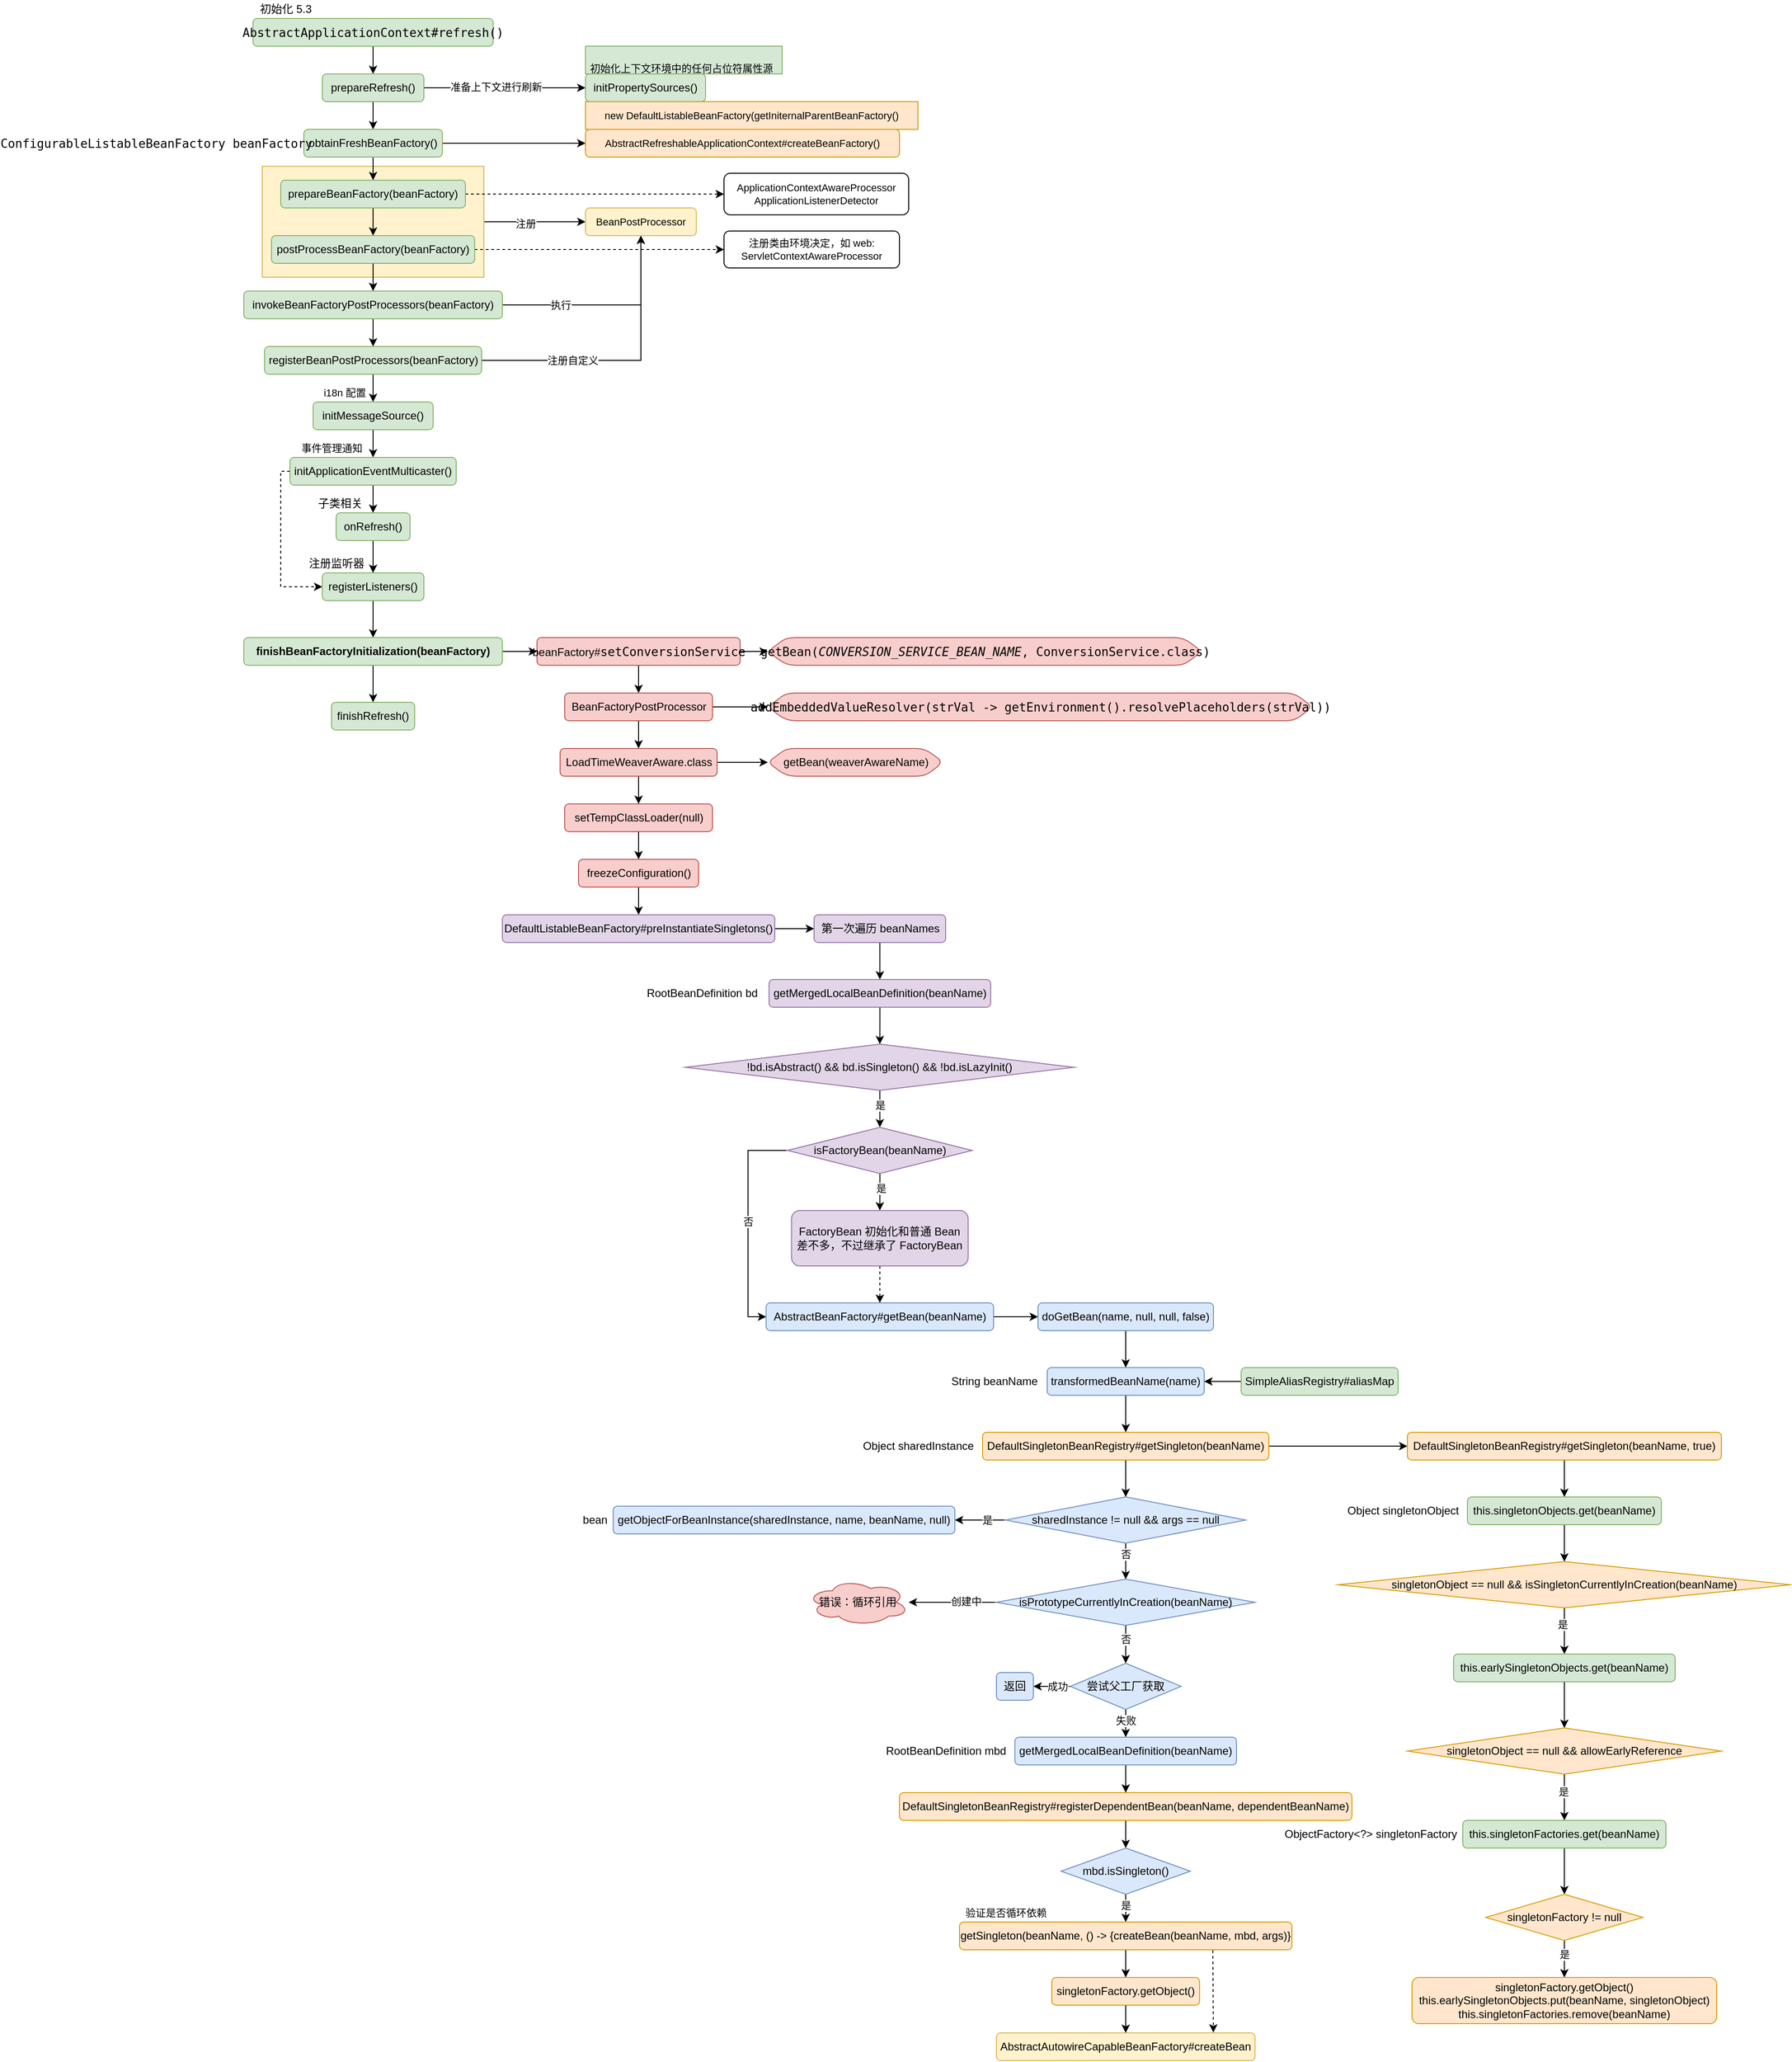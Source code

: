 <mxfile version="17.4.1" type="github">
  <diagram id="vSx3L5zdfjL59-FBcKhP" name="Page-1">
    <mxGraphModel dx="797" dy="266" grid="1" gridSize="10" guides="1" tooltips="1" connect="1" arrows="1" fold="1" page="1" pageScale="1" pageWidth="827" pageHeight="1169" math="0" shadow="0">
      <root>
        <mxCell id="0" />
        <mxCell id="1" parent="0" />
        <mxCell id="OaU3E_5B3a-MR5S_oSVd-42" value="" style="edgeStyle=orthogonalEdgeStyle;rounded=0;orthogonalLoop=1;jettySize=auto;html=1;fontSize=11;fontColor=#000000;" parent="1" source="OaU3E_5B3a-MR5S_oSVd-40" target="OaU3E_5B3a-MR5S_oSVd-41" edge="1">
          <mxGeometry relative="1" as="geometry" />
        </mxCell>
        <mxCell id="OaU3E_5B3a-MR5S_oSVd-43" value="注册" style="edgeLabel;html=1;align=center;verticalAlign=middle;resizable=0;points=[];fontSize=11;fontColor=#000000;" parent="OaU3E_5B3a-MR5S_oSVd-42" vertex="1" connectable="0">
          <mxGeometry x="-0.187" y="-2" relative="1" as="geometry">
            <mxPoint as="offset" />
          </mxGeometry>
        </mxCell>
        <mxCell id="OaU3E_5B3a-MR5S_oSVd-40" value="" style="rounded=0;whiteSpace=wrap;html=1;labelBackgroundColor=none;fontSize=11;fillColor=#fff2cc;strokeColor=#d6b656;" parent="1" vertex="1">
          <mxGeometry x="290" y="200" width="240" height="120" as="geometry" />
        </mxCell>
        <mxCell id="2" value="初始化 5.3" style="text;html=1;align=center;verticalAlign=middle;resizable=0;points=[];autosize=1;strokeColor=none;fillColor=none;" parent="1" vertex="1">
          <mxGeometry x="280" y="20" width="70" height="20" as="geometry" />
        </mxCell>
        <mxCell id="OaU3E_5B3a-MR5S_oSVd-4" value="" style="edgeStyle=orthogonalEdgeStyle;rounded=0;orthogonalLoop=1;jettySize=auto;html=1;fontColor=#000000;" parent="1" source="3" target="OaU3E_5B3a-MR5S_oSVd-3" edge="1">
          <mxGeometry relative="1" as="geometry" />
        </mxCell>
        <mxCell id="3" value="&lt;pre style=&quot;font-family: &amp;#34;jetbrains mono&amp;#34; , monospace ; font-size: 9.8pt&quot;&gt;&lt;font color=&quot;#000000&quot;&gt;AbstractApplicationContext#refresh()&lt;/font&gt;&lt;/pre&gt;" style="rounded=1;whiteSpace=wrap;html=1;fillColor=#d5e8d4;strokeColor=#82b366;" parent="1" vertex="1">
          <mxGeometry x="280" y="40" width="260" height="30" as="geometry" />
        </mxCell>
        <mxCell id="OaU3E_5B3a-MR5S_oSVd-6" value="" style="edgeStyle=orthogonalEdgeStyle;rounded=0;orthogonalLoop=1;jettySize=auto;html=1;fontColor=#000000;" parent="1" source="OaU3E_5B3a-MR5S_oSVd-3" target="OaU3E_5B3a-MR5S_oSVd-5" edge="1">
          <mxGeometry relative="1" as="geometry" />
        </mxCell>
        <mxCell id="OaU3E_5B3a-MR5S_oSVd-33" style="edgeStyle=orthogonalEdgeStyle;rounded=0;orthogonalLoop=1;jettySize=auto;html=1;entryX=0;entryY=0.5;entryDx=0;entryDy=0;fontColor=#000000;" parent="1" source="OaU3E_5B3a-MR5S_oSVd-3" target="OaU3E_5B3a-MR5S_oSVd-32" edge="1">
          <mxGeometry relative="1" as="geometry" />
        </mxCell>
        <mxCell id="OaU3E_5B3a-MR5S_oSVd-35" value="准备上下文进行刷新" style="edgeLabel;html=1;align=center;verticalAlign=middle;resizable=0;points=[];fontColor=#000000;" parent="OaU3E_5B3a-MR5S_oSVd-33" vertex="1" connectable="0">
          <mxGeometry x="-0.113" y="1" relative="1" as="geometry">
            <mxPoint as="offset" />
          </mxGeometry>
        </mxCell>
        <mxCell id="OaU3E_5B3a-MR5S_oSVd-3" value="prepareRefresh()" style="rounded=1;whiteSpace=wrap;html=1;labelBackgroundColor=none;fillColor=#d5e8d4;strokeColor=#82b366;" parent="1" vertex="1">
          <mxGeometry x="355" y="100" width="110" height="30" as="geometry" />
        </mxCell>
        <mxCell id="OaU3E_5B3a-MR5S_oSVd-11" value="" style="edgeStyle=orthogonalEdgeStyle;rounded=0;orthogonalLoop=1;jettySize=auto;html=1;fontColor=#000000;" parent="1" source="OaU3E_5B3a-MR5S_oSVd-5" target="OaU3E_5B3a-MR5S_oSVd-9" edge="1">
          <mxGeometry relative="1" as="geometry" />
        </mxCell>
        <mxCell id="OaU3E_5B3a-MR5S_oSVd-38" style="edgeStyle=orthogonalEdgeStyle;rounded=0;orthogonalLoop=1;jettySize=auto;html=1;entryX=0;entryY=0.5;entryDx=0;entryDy=0;fontSize=11;fontColor=#000000;" parent="1" source="OaU3E_5B3a-MR5S_oSVd-5" target="OaU3E_5B3a-MR5S_oSVd-37" edge="1">
          <mxGeometry relative="1" as="geometry" />
        </mxCell>
        <mxCell id="OaU3E_5B3a-MR5S_oSVd-5" value="obtainFreshBeanFactory()" style="rounded=1;whiteSpace=wrap;html=1;labelBackgroundColor=none;fillColor=#d5e8d4;strokeColor=#82b366;" parent="1" vertex="1">
          <mxGeometry x="335" y="160" width="150" height="30" as="geometry" />
        </mxCell>
        <mxCell id="OaU3E_5B3a-MR5S_oSVd-8" value="&lt;pre style=&quot;font-family: &amp;#34;jetbrains mono&amp;#34; , monospace ; font-size: 9.8pt&quot;&gt;ConfigurableListableBeanFactory beanFactory&lt;/pre&gt;" style="text;html=1;align=center;verticalAlign=middle;resizable=0;points=[];autosize=1;strokeColor=none;fillColor=none;fontColor=#000000;" parent="1" vertex="1">
          <mxGeometry x="15" y="150" width="320" height="50" as="geometry" />
        </mxCell>
        <mxCell id="OaU3E_5B3a-MR5S_oSVd-13" value="" style="edgeStyle=orthogonalEdgeStyle;rounded=0;orthogonalLoop=1;jettySize=auto;html=1;fontColor=#000000;" parent="1" source="OaU3E_5B3a-MR5S_oSVd-9" target="OaU3E_5B3a-MR5S_oSVd-12" edge="1">
          <mxGeometry relative="1" as="geometry" />
        </mxCell>
        <mxCell id="OaU3E_5B3a-MR5S_oSVd-51" style="edgeStyle=orthogonalEdgeStyle;orthogonalLoop=1;jettySize=auto;html=1;entryX=0;entryY=0.5;entryDx=0;entryDy=0;fontSize=11;fontColor=#000000;rounded=0;dashed=1;" parent="1" source="OaU3E_5B3a-MR5S_oSVd-9" target="OaU3E_5B3a-MR5S_oSVd-50" edge="1">
          <mxGeometry relative="1" as="geometry" />
        </mxCell>
        <mxCell id="OaU3E_5B3a-MR5S_oSVd-9" value="prepareBeanFactory(beanFactory)" style="rounded=1;whiteSpace=wrap;html=1;labelBackgroundColor=none;fillColor=#d5e8d4;strokeColor=#82b366;" parent="1" vertex="1">
          <mxGeometry x="310" y="215" width="200" height="30" as="geometry" />
        </mxCell>
        <mxCell id="OaU3E_5B3a-MR5S_oSVd-15" value="" style="edgeStyle=orthogonalEdgeStyle;rounded=0;orthogonalLoop=1;jettySize=auto;html=1;fontColor=#000000;" parent="1" source="OaU3E_5B3a-MR5S_oSVd-12" target="OaU3E_5B3a-MR5S_oSVd-14" edge="1">
          <mxGeometry relative="1" as="geometry" />
        </mxCell>
        <mxCell id="OaU3E_5B3a-MR5S_oSVd-53" style="edgeStyle=orthogonalEdgeStyle;rounded=0;orthogonalLoop=1;jettySize=auto;html=1;entryX=0;entryY=0.5;entryDx=0;entryDy=0;fontSize=11;fontColor=#000000;dashed=1;" parent="1" source="OaU3E_5B3a-MR5S_oSVd-12" target="OaU3E_5B3a-MR5S_oSVd-52" edge="1">
          <mxGeometry relative="1" as="geometry" />
        </mxCell>
        <mxCell id="OaU3E_5B3a-MR5S_oSVd-12" value="postProcessBeanFactory(beanFactory)" style="rounded=1;whiteSpace=wrap;html=1;labelBackgroundColor=none;fillColor=#d5e8d4;strokeColor=#82b366;" parent="1" vertex="1">
          <mxGeometry x="300" y="275" width="220" height="30" as="geometry" />
        </mxCell>
        <mxCell id="OaU3E_5B3a-MR5S_oSVd-17" value="" style="edgeStyle=orthogonalEdgeStyle;rounded=0;orthogonalLoop=1;jettySize=auto;html=1;fontColor=#000000;" parent="1" source="OaU3E_5B3a-MR5S_oSVd-14" target="OaU3E_5B3a-MR5S_oSVd-16" edge="1">
          <mxGeometry relative="1" as="geometry" />
        </mxCell>
        <mxCell id="OaU3E_5B3a-MR5S_oSVd-44" style="edgeStyle=orthogonalEdgeStyle;rounded=0;orthogonalLoop=1;jettySize=auto;html=1;entryX=0.5;entryY=1;entryDx=0;entryDy=0;fontSize=11;fontColor=#000000;" parent="1" source="OaU3E_5B3a-MR5S_oSVd-14" target="OaU3E_5B3a-MR5S_oSVd-41" edge="1">
          <mxGeometry relative="1" as="geometry" />
        </mxCell>
        <mxCell id="OaU3E_5B3a-MR5S_oSVd-45" value="执行" style="edgeLabel;html=1;align=center;verticalAlign=middle;resizable=0;points=[];fontSize=11;fontColor=#000000;" parent="OaU3E_5B3a-MR5S_oSVd-44" vertex="1" connectable="0">
          <mxGeometry x="-0.442" relative="1" as="geometry">
            <mxPoint as="offset" />
          </mxGeometry>
        </mxCell>
        <mxCell id="OaU3E_5B3a-MR5S_oSVd-14" value="invokeBeanFactoryPostProcessors(beanFactory)" style="rounded=1;whiteSpace=wrap;html=1;labelBackgroundColor=none;fillColor=#d5e8d4;strokeColor=#82b366;" parent="1" vertex="1">
          <mxGeometry x="270" y="335" width="280" height="30" as="geometry" />
        </mxCell>
        <mxCell id="OaU3E_5B3a-MR5S_oSVd-19" value="" style="edgeStyle=orthogonalEdgeStyle;rounded=0;orthogonalLoop=1;jettySize=auto;html=1;fontColor=#000000;" parent="1" source="OaU3E_5B3a-MR5S_oSVd-16" target="OaU3E_5B3a-MR5S_oSVd-18" edge="1">
          <mxGeometry relative="1" as="geometry" />
        </mxCell>
        <mxCell id="OaU3E_5B3a-MR5S_oSVd-46" style="edgeStyle=orthogonalEdgeStyle;rounded=0;orthogonalLoop=1;jettySize=auto;html=1;fontSize=11;fontColor=#000000;entryX=0.5;entryY=1;entryDx=0;entryDy=0;" parent="1" source="OaU3E_5B3a-MR5S_oSVd-16" target="OaU3E_5B3a-MR5S_oSVd-41" edge="1">
          <mxGeometry relative="1" as="geometry">
            <mxPoint x="700" y="280" as="targetPoint" />
          </mxGeometry>
        </mxCell>
        <mxCell id="OaU3E_5B3a-MR5S_oSVd-47" value="注册自定义" style="edgeLabel;html=1;align=center;verticalAlign=middle;resizable=0;points=[];fontSize=11;fontColor=#000000;" parent="OaU3E_5B3a-MR5S_oSVd-46" vertex="1" connectable="0">
          <mxGeometry x="-0.364" relative="1" as="geometry">
            <mxPoint as="offset" />
          </mxGeometry>
        </mxCell>
        <mxCell id="OaU3E_5B3a-MR5S_oSVd-16" value="registerBeanPostProcessors(beanFactory)" style="rounded=1;whiteSpace=wrap;html=1;labelBackgroundColor=none;fillColor=#d5e8d4;strokeColor=#82b366;" parent="1" vertex="1">
          <mxGeometry x="292.5" y="395" width="235" height="30" as="geometry" />
        </mxCell>
        <mxCell id="OaU3E_5B3a-MR5S_oSVd-21" value="" style="edgeStyle=orthogonalEdgeStyle;rounded=0;orthogonalLoop=1;jettySize=auto;html=1;fontColor=#000000;" parent="1" source="OaU3E_5B3a-MR5S_oSVd-18" target="OaU3E_5B3a-MR5S_oSVd-20" edge="1">
          <mxGeometry relative="1" as="geometry" />
        </mxCell>
        <mxCell id="OaU3E_5B3a-MR5S_oSVd-18" value="initMessageSource()" style="rounded=1;whiteSpace=wrap;html=1;labelBackgroundColor=none;fillColor=#d5e8d4;strokeColor=#82b366;" parent="1" vertex="1">
          <mxGeometry x="345" y="455" width="130" height="30" as="geometry" />
        </mxCell>
        <mxCell id="OaU3E_5B3a-MR5S_oSVd-23" value="" style="edgeStyle=orthogonalEdgeStyle;rounded=0;orthogonalLoop=1;jettySize=auto;html=1;fontColor=#000000;" parent="1" source="OaU3E_5B3a-MR5S_oSVd-20" target="OaU3E_5B3a-MR5S_oSVd-22" edge="1">
          <mxGeometry relative="1" as="geometry" />
        </mxCell>
        <mxCell id="rQ0gXMIwE21XZqCVfRlG-6" style="edgeStyle=orthogonalEdgeStyle;rounded=0;orthogonalLoop=1;jettySize=auto;html=1;entryX=0;entryY=0.5;entryDx=0;entryDy=0;dashed=1;" parent="1" source="OaU3E_5B3a-MR5S_oSVd-20" target="OaU3E_5B3a-MR5S_oSVd-24" edge="1">
          <mxGeometry relative="1" as="geometry">
            <Array as="points">
              <mxPoint x="310" y="530" />
              <mxPoint x="310" y="655" />
            </Array>
          </mxGeometry>
        </mxCell>
        <mxCell id="OaU3E_5B3a-MR5S_oSVd-20" value="initApplicationEventMulticaster()" style="rounded=1;whiteSpace=wrap;html=1;labelBackgroundColor=none;fillColor=#d5e8d4;strokeColor=#82b366;" parent="1" vertex="1">
          <mxGeometry x="320" y="515" width="180" height="30" as="geometry" />
        </mxCell>
        <mxCell id="OaU3E_5B3a-MR5S_oSVd-25" value="" style="edgeStyle=orthogonalEdgeStyle;rounded=0;orthogonalLoop=1;jettySize=auto;html=1;fontColor=#000000;" parent="1" source="OaU3E_5B3a-MR5S_oSVd-22" target="OaU3E_5B3a-MR5S_oSVd-24" edge="1">
          <mxGeometry relative="1" as="geometry" />
        </mxCell>
        <mxCell id="OaU3E_5B3a-MR5S_oSVd-22" value="onRefresh()" style="rounded=1;whiteSpace=wrap;html=1;labelBackgroundColor=none;fillColor=#d5e8d4;strokeColor=#82b366;" parent="1" vertex="1">
          <mxGeometry x="370" y="575" width="80" height="30" as="geometry" />
        </mxCell>
        <mxCell id="OaU3E_5B3a-MR5S_oSVd-27" value="" style="edgeStyle=orthogonalEdgeStyle;rounded=0;orthogonalLoop=1;jettySize=auto;html=1;fontColor=#000000;" parent="1" source="OaU3E_5B3a-MR5S_oSVd-24" target="OaU3E_5B3a-MR5S_oSVd-26" edge="1">
          <mxGeometry relative="1" as="geometry" />
        </mxCell>
        <mxCell id="OaU3E_5B3a-MR5S_oSVd-24" value="registerListeners()" style="rounded=1;whiteSpace=wrap;html=1;labelBackgroundColor=none;fillColor=#d5e8d4;strokeColor=#82b366;" parent="1" vertex="1">
          <mxGeometry x="355" y="640" width="110" height="30" as="geometry" />
        </mxCell>
        <mxCell id="OaU3E_5B3a-MR5S_oSVd-29" value="" style="edgeStyle=orthogonalEdgeStyle;rounded=0;orthogonalLoop=1;jettySize=auto;html=1;fontColor=#000000;" parent="1" source="OaU3E_5B3a-MR5S_oSVd-26" target="OaU3E_5B3a-MR5S_oSVd-28" edge="1">
          <mxGeometry relative="1" as="geometry" />
        </mxCell>
        <mxCell id="rQ0gXMIwE21XZqCVfRlG-8" value="" style="edgeStyle=orthogonalEdgeStyle;rounded=0;orthogonalLoop=1;jettySize=auto;html=1;" parent="1" source="OaU3E_5B3a-MR5S_oSVd-26" target="rQ0gXMIwE21XZqCVfRlG-7" edge="1">
          <mxGeometry relative="1" as="geometry" />
        </mxCell>
        <mxCell id="OaU3E_5B3a-MR5S_oSVd-26" value="&lt;b&gt;finishBeanFactoryInitialization(beanFactory)&lt;/b&gt;" style="rounded=1;whiteSpace=wrap;html=1;labelBackgroundColor=none;fillColor=#d5e8d4;strokeColor=#82b366;" parent="1" vertex="1">
          <mxGeometry x="270" y="710" width="280" height="30" as="geometry" />
        </mxCell>
        <mxCell id="OaU3E_5B3a-MR5S_oSVd-28" value="finishRefresh()" style="rounded=1;whiteSpace=wrap;html=1;labelBackgroundColor=none;fillColor=#d5e8d4;strokeColor=#82b366;" parent="1" vertex="1">
          <mxGeometry x="365" y="780" width="90" height="30" as="geometry" />
        </mxCell>
        <mxCell id="OaU3E_5B3a-MR5S_oSVd-32" value="&lt;span&gt;initPropertySources()&lt;/span&gt;" style="rounded=1;whiteSpace=wrap;html=1;labelBackgroundColor=none;fillColor=#d5e8d4;strokeColor=#82b366;" parent="1" vertex="1">
          <mxGeometry x="640" y="100" width="130" height="30" as="geometry" />
        </mxCell>
        <mxCell id="OaU3E_5B3a-MR5S_oSVd-36" value="&lt;h1&gt;&lt;span style=&quot;font-family: &amp;#34;roboto&amp;#34; , &amp;#34;robotodraft&amp;#34; , &amp;#34;helvetica&amp;#34; , &amp;#34;arial&amp;#34; , sans-serif ; font-weight: normal&quot;&gt;&lt;font style=&quot;font-size: 11px&quot;&gt;初始化上下文环境中的任何占位符属性源&lt;/font&gt;&lt;/span&gt;&lt;br&gt;&lt;/h1&gt;" style="text;html=1;strokeColor=#82b366;fillColor=#d5e8d4;spacing=5;spacingTop=-20;whiteSpace=wrap;overflow=hidden;rounded=0;labelBackgroundColor=none;" parent="1" vertex="1">
          <mxGeometry x="640" y="70" width="213" height="30" as="geometry" />
        </mxCell>
        <mxCell id="OaU3E_5B3a-MR5S_oSVd-37" value="AbstractRefreshableApplicationContext#createBeanFactory()" style="rounded=1;whiteSpace=wrap;html=1;labelBackgroundColor=none;fontSize=11;fillColor=#ffe6cc;strokeColor=#d79b00;" parent="1" vertex="1">
          <mxGeometry x="640" y="160" width="340" height="30" as="geometry" />
        </mxCell>
        <mxCell id="OaU3E_5B3a-MR5S_oSVd-39" value="new DefaultListableBeanFactory(getIniternalParentBeanFactory()" style="text;html=1;strokeColor=#d79b00;fillColor=#ffe6cc;align=center;verticalAlign=middle;whiteSpace=wrap;rounded=0;labelBackgroundColor=none;fontSize=11;" parent="1" vertex="1">
          <mxGeometry x="640" y="130" width="360" height="30" as="geometry" />
        </mxCell>
        <mxCell id="OaU3E_5B3a-MR5S_oSVd-41" value="BeanPostProcessor" style="rounded=1;whiteSpace=wrap;html=1;labelBackgroundColor=none;fontSize=11;fillColor=#fff2cc;strokeColor=#d6b656;" parent="1" vertex="1">
          <mxGeometry x="640" y="245" width="120" height="30" as="geometry" />
        </mxCell>
        <mxCell id="OaU3E_5B3a-MR5S_oSVd-48" value="i18n 配置" style="text;html=1;align=center;verticalAlign=middle;resizable=0;points=[];autosize=1;strokeColor=none;fillColor=none;fontSize=11;fontColor=#000000;" parent="1" vertex="1">
          <mxGeometry x="344" y="435" width="70" height="20" as="geometry" />
        </mxCell>
        <mxCell id="OaU3E_5B3a-MR5S_oSVd-49" value="事件管理通知" style="text;html=1;align=center;verticalAlign=middle;resizable=0;points=[];autosize=1;strokeColor=none;fillColor=none;fontSize=11;fontColor=#000000;" parent="1" vertex="1">
          <mxGeometry x="320" y="495" width="90" height="20" as="geometry" />
        </mxCell>
        <mxCell id="OaU3E_5B3a-MR5S_oSVd-50" value="ApplicationContextAwareProcessor&lt;br&gt;ApplicationListenerDetector" style="rounded=1;whiteSpace=wrap;html=1;labelBackgroundColor=none;fontSize=11;fontColor=#000000;" parent="1" vertex="1">
          <mxGeometry x="790" y="207.5" width="200" height="45" as="geometry" />
        </mxCell>
        <mxCell id="OaU3E_5B3a-MR5S_oSVd-52" value="注册类由环境决定，如 web: ServletContextAwareProcessor" style="rounded=1;whiteSpace=wrap;html=1;labelBackgroundColor=none;fontSize=11;fontColor=#000000;" parent="1" vertex="1">
          <mxGeometry x="790" y="270" width="190" height="40" as="geometry" />
        </mxCell>
        <mxCell id="rQ0gXMIwE21XZqCVfRlG-3" value="子类相关" style="text;html=1;align=center;verticalAlign=middle;resizable=0;points=[];autosize=1;strokeColor=none;fillColor=none;" parent="1" vertex="1">
          <mxGeometry x="344" y="555" width="60" height="20" as="geometry" />
        </mxCell>
        <mxCell id="rQ0gXMIwE21XZqCVfRlG-4" value="注册监听器" style="text;html=1;align=center;verticalAlign=middle;resizable=0;points=[];autosize=1;strokeColor=none;fillColor=none;" parent="1" vertex="1">
          <mxGeometry x="330" y="620" width="80" height="20" as="geometry" />
        </mxCell>
        <mxCell id="rQ0gXMIwE21XZqCVfRlG-10" value="" style="edgeStyle=orthogonalEdgeStyle;rounded=0;orthogonalLoop=1;jettySize=auto;html=1;" parent="1" source="rQ0gXMIwE21XZqCVfRlG-7" target="rQ0gXMIwE21XZqCVfRlG-9" edge="1">
          <mxGeometry relative="1" as="geometry" />
        </mxCell>
        <mxCell id="rQ0gXMIwE21XZqCVfRlG-20" value="" style="edgeStyle=orthogonalEdgeStyle;rounded=0;orthogonalLoop=1;jettySize=auto;html=1;fontColor=#000000;" parent="1" source="rQ0gXMIwE21XZqCVfRlG-7" target="rQ0gXMIwE21XZqCVfRlG-19" edge="1">
          <mxGeometry relative="1" as="geometry" />
        </mxCell>
        <mxCell id="rQ0gXMIwE21XZqCVfRlG-7" value="beanFactory#&lt;span style=&quot;font-family: &amp;#34;jetbrains mono&amp;#34; , monospace ; font-size: 9.8pt&quot;&gt;setConversionService&lt;/span&gt;" style="whiteSpace=wrap;html=1;fillColor=#f8cecc;strokeColor=#b85450;rounded=1;labelBackgroundColor=none;" parent="1" vertex="1">
          <mxGeometry x="587.5" y="710" width="220" height="30" as="geometry" />
        </mxCell>
        <mxCell id="rQ0gXMIwE21XZqCVfRlG-12" value="" style="edgeStyle=orthogonalEdgeStyle;rounded=0;orthogonalLoop=1;jettySize=auto;html=1;" parent="1" source="rQ0gXMIwE21XZqCVfRlG-9" target="rQ0gXMIwE21XZqCVfRlG-11" edge="1">
          <mxGeometry relative="1" as="geometry" />
        </mxCell>
        <mxCell id="rQ0gXMIwE21XZqCVfRlG-22" value="" style="edgeStyle=orthogonalEdgeStyle;rounded=0;orthogonalLoop=1;jettySize=auto;html=1;fontColor=#000000;" parent="1" source="rQ0gXMIwE21XZqCVfRlG-9" target="rQ0gXMIwE21XZqCVfRlG-21" edge="1">
          <mxGeometry relative="1" as="geometry" />
        </mxCell>
        <mxCell id="rQ0gXMIwE21XZqCVfRlG-9" value="BeanFactoryPostProcessor" style="whiteSpace=wrap;html=1;fillColor=#f8cecc;strokeColor=#b85450;rounded=1;labelBackgroundColor=none;" parent="1" vertex="1">
          <mxGeometry x="617.5" y="770" width="160" height="30" as="geometry" />
        </mxCell>
        <mxCell id="rQ0gXMIwE21XZqCVfRlG-14" value="" style="edgeStyle=orthogonalEdgeStyle;rounded=0;orthogonalLoop=1;jettySize=auto;html=1;" parent="1" source="rQ0gXMIwE21XZqCVfRlG-11" target="rQ0gXMIwE21XZqCVfRlG-13" edge="1">
          <mxGeometry relative="1" as="geometry" />
        </mxCell>
        <mxCell id="rQ0gXMIwE21XZqCVfRlG-24" value="" style="edgeStyle=orthogonalEdgeStyle;rounded=0;orthogonalLoop=1;jettySize=auto;html=1;fontColor=#000000;" parent="1" source="rQ0gXMIwE21XZqCVfRlG-11" target="rQ0gXMIwE21XZqCVfRlG-23" edge="1">
          <mxGeometry relative="1" as="geometry" />
        </mxCell>
        <mxCell id="rQ0gXMIwE21XZqCVfRlG-11" value="LoadTimeWeaverAware.class" style="rounded=1;whiteSpace=wrap;html=1;fillColor=#f8cecc;strokeColor=#b85450;" parent="1" vertex="1">
          <mxGeometry x="612.5" y="830" width="170" height="30" as="geometry" />
        </mxCell>
        <mxCell id="rQ0gXMIwE21XZqCVfRlG-26" value="" style="edgeStyle=orthogonalEdgeStyle;rounded=0;orthogonalLoop=1;jettySize=auto;html=1;fontColor=#000000;" parent="1" source="rQ0gXMIwE21XZqCVfRlG-13" target="rQ0gXMIwE21XZqCVfRlG-25" edge="1">
          <mxGeometry relative="1" as="geometry" />
        </mxCell>
        <mxCell id="rQ0gXMIwE21XZqCVfRlG-13" value="setTempClassLoader(null)" style="rounded=1;whiteSpace=wrap;html=1;fillColor=#f8cecc;strokeColor=#b85450;" parent="1" vertex="1">
          <mxGeometry x="617.5" y="890" width="160" height="30" as="geometry" />
        </mxCell>
        <mxCell id="rQ0gXMIwE21XZqCVfRlG-19" value="&lt;pre style=&quot;font-family: &amp;#34;jetbrains mono&amp;#34; , monospace ; font-size: 9.8pt&quot;&gt;getBean(&lt;span style=&quot;font-style: italic&quot;&gt;CONVERSION_SERVICE_BEAN_NAME&lt;/span&gt;, ConversionService.class)&lt;/pre&gt;" style="shape=hexagon;perimeter=hexagonPerimeter2;whiteSpace=wrap;html=1;fixedSize=1;fillColor=#f8cecc;strokeColor=#b85450;rounded=1;labelBackgroundColor=none;" parent="1" vertex="1">
          <mxGeometry x="837.5" y="710" width="470" height="30" as="geometry" />
        </mxCell>
        <mxCell id="rQ0gXMIwE21XZqCVfRlG-21" value="&lt;pre style=&quot;font-family: &amp;#34;jetbrains mono&amp;#34; , monospace ; font-size: 9.8pt&quot;&gt;addEmbeddedValueResolver(strVal -&amp;gt; getEnvironment().resolvePlaceholders(strVal))&lt;/pre&gt;" style="shape=hexagon;perimeter=hexagonPerimeter2;whiteSpace=wrap;html=1;fixedSize=1;fillColor=#f8cecc;strokeColor=#b85450;rounded=1;labelBackgroundColor=none;" parent="1" vertex="1">
          <mxGeometry x="837.5" y="770" width="590" height="30" as="geometry" />
        </mxCell>
        <mxCell id="rQ0gXMIwE21XZqCVfRlG-23" value="getBean(weaverAwareName)" style="shape=hexagon;perimeter=hexagonPerimeter2;whiteSpace=wrap;html=1;fixedSize=1;fillColor=#f8cecc;strokeColor=#b85450;rounded=1;" parent="1" vertex="1">
          <mxGeometry x="837.5" y="830" width="190" height="30" as="geometry" />
        </mxCell>
        <mxCell id="rQ0gXMIwE21XZqCVfRlG-33" value="" style="edgeStyle=orthogonalEdgeStyle;rounded=0;orthogonalLoop=1;jettySize=auto;html=1;fontColor=#000000;" parent="1" source="rQ0gXMIwE21XZqCVfRlG-25" target="rQ0gXMIwE21XZqCVfRlG-27" edge="1">
          <mxGeometry relative="1" as="geometry" />
        </mxCell>
        <mxCell id="rQ0gXMIwE21XZqCVfRlG-25" value="freezeConfiguration()" style="rounded=1;whiteSpace=wrap;html=1;labelBackgroundColor=none;fillColor=#f8cecc;strokeColor=#b85450;" parent="1" vertex="1">
          <mxGeometry x="632.5" y="950" width="130" height="30" as="geometry" />
        </mxCell>
        <mxCell id="rQ0gXMIwE21XZqCVfRlG-30" value="" style="edgeStyle=orthogonalEdgeStyle;rounded=0;orthogonalLoop=1;jettySize=auto;html=1;fontColor=#000000;" parent="1" source="rQ0gXMIwE21XZqCVfRlG-27" target="rQ0gXMIwE21XZqCVfRlG-29" edge="1">
          <mxGeometry relative="1" as="geometry" />
        </mxCell>
        <mxCell id="rQ0gXMIwE21XZqCVfRlG-27" value="DefaultListableBeanFactory#preInstantiateSingletons()" style="rounded=1;whiteSpace=wrap;html=1;labelBackgroundColor=none;fillColor=#e1d5e7;strokeColor=#9673a6;" parent="1" vertex="1">
          <mxGeometry x="550" y="1010" width="295" height="30" as="geometry" />
        </mxCell>
        <mxCell id="7AbAACS_SeUX7bWN5MCC-4" value="" style="edgeStyle=orthogonalEdgeStyle;rounded=0;orthogonalLoop=1;jettySize=auto;html=1;" edge="1" parent="1" source="rQ0gXMIwE21XZqCVfRlG-29" target="7AbAACS_SeUX7bWN5MCC-3">
          <mxGeometry relative="1" as="geometry" />
        </mxCell>
        <mxCell id="rQ0gXMIwE21XZqCVfRlG-29" value="第一次遍历 beanNames" style="rounded=1;whiteSpace=wrap;html=1;labelBackgroundColor=none;fillColor=#e1d5e7;strokeColor=#9673a6;" parent="1" vertex="1">
          <mxGeometry x="887.5" y="1010" width="142.5" height="30" as="geometry" />
        </mxCell>
        <mxCell id="7AbAACS_SeUX7bWN5MCC-7" value="" style="edgeStyle=orthogonalEdgeStyle;rounded=0;orthogonalLoop=1;jettySize=auto;html=1;" edge="1" parent="1" source="7AbAACS_SeUX7bWN5MCC-3" target="7AbAACS_SeUX7bWN5MCC-6">
          <mxGeometry relative="1" as="geometry" />
        </mxCell>
        <mxCell id="7AbAACS_SeUX7bWN5MCC-3" value="getMergedLocalBeanDefinition(beanName)" style="rounded=1;whiteSpace=wrap;html=1;fillColor=#e1d5e7;strokeColor=#9673a6;" vertex="1" parent="1">
          <mxGeometry x="838.75" y="1080" width="240" height="30" as="geometry" />
        </mxCell>
        <mxCell id="7AbAACS_SeUX7bWN5MCC-5" value="RootBeanDefinition bd" style="text;html=1;align=center;verticalAlign=middle;resizable=0;points=[];autosize=1;strokeColor=none;fillColor=none;" vertex="1" parent="1">
          <mxGeometry x="695.62" y="1085" width="140" height="20" as="geometry" />
        </mxCell>
        <mxCell id="7AbAACS_SeUX7bWN5MCC-9" value="" style="edgeStyle=orthogonalEdgeStyle;rounded=0;orthogonalLoop=1;jettySize=auto;html=1;" edge="1" parent="1" source="7AbAACS_SeUX7bWN5MCC-6" target="7AbAACS_SeUX7bWN5MCC-8">
          <mxGeometry relative="1" as="geometry" />
        </mxCell>
        <mxCell id="7AbAACS_SeUX7bWN5MCC-10" value="是" style="edgeLabel;html=1;align=center;verticalAlign=middle;resizable=0;points=[];" vertex="1" connectable="0" parent="7AbAACS_SeUX7bWN5MCC-9">
          <mxGeometry x="-0.231" relative="1" as="geometry">
            <mxPoint as="offset" />
          </mxGeometry>
        </mxCell>
        <mxCell id="7AbAACS_SeUX7bWN5MCC-6" value="!bd.isAbstract() &amp;amp;&amp;amp; bd.isSingleton() &amp;amp;&amp;amp; !bd.isLazyInit()" style="rhombus;whiteSpace=wrap;html=1;fillColor=#e1d5e7;strokeColor=#9673a6;" vertex="1" parent="1">
          <mxGeometry x="748.12" y="1150" width="421.25" height="50" as="geometry" />
        </mxCell>
        <mxCell id="7AbAACS_SeUX7bWN5MCC-12" value="" style="edgeStyle=orthogonalEdgeStyle;rounded=0;orthogonalLoop=1;jettySize=auto;html=1;" edge="1" parent="1" source="7AbAACS_SeUX7bWN5MCC-8" target="7AbAACS_SeUX7bWN5MCC-11">
          <mxGeometry relative="1" as="geometry" />
        </mxCell>
        <mxCell id="7AbAACS_SeUX7bWN5MCC-13" value="是" style="edgeLabel;html=1;align=center;verticalAlign=middle;resizable=0;points=[];" vertex="1" connectable="0" parent="7AbAACS_SeUX7bWN5MCC-12">
          <mxGeometry x="-0.23" y="1" relative="1" as="geometry">
            <mxPoint as="offset" />
          </mxGeometry>
        </mxCell>
        <mxCell id="7AbAACS_SeUX7bWN5MCC-15" style="edgeStyle=orthogonalEdgeStyle;rounded=0;orthogonalLoop=1;jettySize=auto;html=1;entryX=0;entryY=0.5;entryDx=0;entryDy=0;" edge="1" parent="1" source="7AbAACS_SeUX7bWN5MCC-8" target="7AbAACS_SeUX7bWN5MCC-14">
          <mxGeometry relative="1" as="geometry">
            <Array as="points">
              <mxPoint x="816" y="1265" />
              <mxPoint x="816" y="1445" />
            </Array>
          </mxGeometry>
        </mxCell>
        <mxCell id="7AbAACS_SeUX7bWN5MCC-16" value="否" style="edgeLabel;html=1;align=center;verticalAlign=middle;resizable=0;points=[];" vertex="1" connectable="0" parent="7AbAACS_SeUX7bWN5MCC-15">
          <mxGeometry x="-0.02" relative="1" as="geometry">
            <mxPoint as="offset" />
          </mxGeometry>
        </mxCell>
        <mxCell id="7AbAACS_SeUX7bWN5MCC-8" value="isFactoryBean(beanName)" style="rhombus;whiteSpace=wrap;html=1;fillColor=#e1d5e7;strokeColor=#9673a6;" vertex="1" parent="1">
          <mxGeometry x="858.75" y="1240" width="200" height="50" as="geometry" />
        </mxCell>
        <mxCell id="7AbAACS_SeUX7bWN5MCC-17" value="" style="edgeStyle=orthogonalEdgeStyle;rounded=0;orthogonalLoop=1;jettySize=auto;html=1;dashed=1;" edge="1" parent="1" source="7AbAACS_SeUX7bWN5MCC-11" target="7AbAACS_SeUX7bWN5MCC-14">
          <mxGeometry relative="1" as="geometry" />
        </mxCell>
        <mxCell id="7AbAACS_SeUX7bWN5MCC-11" value="FactoryBean 初始化和普通 Bean 差不多，不过继承了 FactoryBean" style="rounded=1;whiteSpace=wrap;html=1;fillColor=#e1d5e7;strokeColor=#9673a6;" vertex="1" parent="1">
          <mxGeometry x="863.13" y="1330" width="191.25" height="60" as="geometry" />
        </mxCell>
        <mxCell id="7AbAACS_SeUX7bWN5MCC-19" value="" style="edgeStyle=orthogonalEdgeStyle;rounded=0;orthogonalLoop=1;jettySize=auto;html=1;" edge="1" parent="1" source="7AbAACS_SeUX7bWN5MCC-14" target="7AbAACS_SeUX7bWN5MCC-18">
          <mxGeometry relative="1" as="geometry" />
        </mxCell>
        <mxCell id="7AbAACS_SeUX7bWN5MCC-14" value="AbstractBeanFactory#getBean(beanName)" style="rounded=1;whiteSpace=wrap;html=1;fillColor=#dae8fc;strokeColor=#6c8ebf;" vertex="1" parent="1">
          <mxGeometry x="835.62" y="1430" width="246.26" height="30" as="geometry" />
        </mxCell>
        <mxCell id="7AbAACS_SeUX7bWN5MCC-21" value="" style="edgeStyle=orthogonalEdgeStyle;rounded=0;orthogonalLoop=1;jettySize=auto;html=1;" edge="1" parent="1" source="7AbAACS_SeUX7bWN5MCC-18" target="7AbAACS_SeUX7bWN5MCC-20">
          <mxGeometry relative="1" as="geometry" />
        </mxCell>
        <mxCell id="7AbAACS_SeUX7bWN5MCC-18" value="doGetBean(name, null, null, false)" style="rounded=1;whiteSpace=wrap;html=1;fillColor=#dae8fc;strokeColor=#6c8ebf;" vertex="1" parent="1">
          <mxGeometry x="1130" y="1430" width="190" height="30" as="geometry" />
        </mxCell>
        <mxCell id="7AbAACS_SeUX7bWN5MCC-27" value="" style="edgeStyle=orthogonalEdgeStyle;rounded=0;orthogonalLoop=1;jettySize=auto;html=1;" edge="1" parent="1" source="7AbAACS_SeUX7bWN5MCC-20" target="7AbAACS_SeUX7bWN5MCC-26">
          <mxGeometry relative="1" as="geometry" />
        </mxCell>
        <mxCell id="7AbAACS_SeUX7bWN5MCC-20" value="transformedBeanName(name)" style="rounded=1;whiteSpace=wrap;html=1;fillColor=#dae8fc;strokeColor=#6c8ebf;" vertex="1" parent="1">
          <mxGeometry x="1140" y="1500" width="170" height="30" as="geometry" />
        </mxCell>
        <mxCell id="7AbAACS_SeUX7bWN5MCC-22" value="String beanName" style="text;html=1;strokeColor=none;fillColor=none;align=center;verticalAlign=middle;whiteSpace=wrap;rounded=0;" vertex="1" parent="1">
          <mxGeometry x="1027.5" y="1500" width="110" height="30" as="geometry" />
        </mxCell>
        <mxCell id="7AbAACS_SeUX7bWN5MCC-25" value="" style="edgeStyle=orthogonalEdgeStyle;rounded=0;orthogonalLoop=1;jettySize=auto;html=1;" edge="1" parent="1" source="7AbAACS_SeUX7bWN5MCC-23" target="7AbAACS_SeUX7bWN5MCC-20">
          <mxGeometry relative="1" as="geometry" />
        </mxCell>
        <mxCell id="7AbAACS_SeUX7bWN5MCC-23" value="SimpleAliasRegistry#aliasMap" style="rounded=1;whiteSpace=wrap;html=1;fillColor=#d5e8d4;strokeColor=#82b366;" vertex="1" parent="1">
          <mxGeometry x="1350" y="1500" width="170" height="30" as="geometry" />
        </mxCell>
        <mxCell id="7AbAACS_SeUX7bWN5MCC-30" value="" style="edgeStyle=orthogonalEdgeStyle;rounded=0;orthogonalLoop=1;jettySize=auto;html=1;exitX=1;exitY=0.5;exitDx=0;exitDy=0;" edge="1" parent="1" source="7AbAACS_SeUX7bWN5MCC-26" target="7AbAACS_SeUX7bWN5MCC-29">
          <mxGeometry relative="1" as="geometry">
            <mxPoint x="1450" y="1585" as="sourcePoint" />
          </mxGeometry>
        </mxCell>
        <mxCell id="7AbAACS_SeUX7bWN5MCC-51" value="" style="edgeStyle=orthogonalEdgeStyle;rounded=0;orthogonalLoop=1;jettySize=auto;html=1;" edge="1" parent="1" source="7AbAACS_SeUX7bWN5MCC-26" target="7AbAACS_SeUX7bWN5MCC-50">
          <mxGeometry relative="1" as="geometry" />
        </mxCell>
        <mxCell id="7AbAACS_SeUX7bWN5MCC-26" value="DefaultSingletonBeanRegistry#getSingleton(beanName)" style="rounded=1;whiteSpace=wrap;html=1;fillColor=#ffe6cc;strokeColor=#d79b00;" vertex="1" parent="1">
          <mxGeometry x="1070" y="1570" width="310" height="30" as="geometry" />
        </mxCell>
        <mxCell id="7AbAACS_SeUX7bWN5MCC-28" value="Object sharedInstance" style="text;html=1;align=center;verticalAlign=middle;resizable=0;points=[];autosize=1;strokeColor=none;fillColor=none;" vertex="1" parent="1">
          <mxGeometry x="930" y="1575" width="140" height="20" as="geometry" />
        </mxCell>
        <mxCell id="7AbAACS_SeUX7bWN5MCC-32" value="" style="edgeStyle=orthogonalEdgeStyle;rounded=0;orthogonalLoop=1;jettySize=auto;html=1;" edge="1" parent="1" source="7AbAACS_SeUX7bWN5MCC-29" target="7AbAACS_SeUX7bWN5MCC-31">
          <mxGeometry relative="1" as="geometry" />
        </mxCell>
        <mxCell id="7AbAACS_SeUX7bWN5MCC-29" value="DefaultSingletonBeanRegistry#getSingleton(beanName, true)" style="rounded=1;whiteSpace=wrap;html=1;fillColor=#ffe6cc;strokeColor=#d79b00;" vertex="1" parent="1">
          <mxGeometry x="1530" y="1570" width="340" height="30" as="geometry" />
        </mxCell>
        <mxCell id="7AbAACS_SeUX7bWN5MCC-35" value="" style="edgeStyle=orthogonalEdgeStyle;rounded=0;orthogonalLoop=1;jettySize=auto;html=1;" edge="1" parent="1" source="7AbAACS_SeUX7bWN5MCC-31" target="7AbAACS_SeUX7bWN5MCC-34">
          <mxGeometry relative="1" as="geometry" />
        </mxCell>
        <mxCell id="7AbAACS_SeUX7bWN5MCC-31" value="this.singletonObjects.get(beanName)" style="rounded=1;whiteSpace=wrap;html=1;fillColor=#d5e8d4;strokeColor=#82b366;" vertex="1" parent="1">
          <mxGeometry x="1595" y="1640" width="210" height="30" as="geometry" />
        </mxCell>
        <mxCell id="7AbAACS_SeUX7bWN5MCC-33" value="Object singletonObject" style="text;html=1;align=center;verticalAlign=middle;resizable=0;points=[];autosize=1;strokeColor=none;fillColor=none;" vertex="1" parent="1">
          <mxGeometry x="1455" y="1645" width="140" height="20" as="geometry" />
        </mxCell>
        <mxCell id="7AbAACS_SeUX7bWN5MCC-37" value="" style="edgeStyle=orthogonalEdgeStyle;rounded=0;orthogonalLoop=1;jettySize=auto;html=1;" edge="1" parent="1" source="7AbAACS_SeUX7bWN5MCC-34" target="7AbAACS_SeUX7bWN5MCC-36">
          <mxGeometry relative="1" as="geometry" />
        </mxCell>
        <mxCell id="7AbAACS_SeUX7bWN5MCC-47" value="是" style="edgeLabel;html=1;align=center;verticalAlign=middle;resizable=0;points=[];" vertex="1" connectable="0" parent="7AbAACS_SeUX7bWN5MCC-37">
          <mxGeometry x="-0.293" y="-2" relative="1" as="geometry">
            <mxPoint as="offset" />
          </mxGeometry>
        </mxCell>
        <mxCell id="7AbAACS_SeUX7bWN5MCC-34" value="singletonObject == null &amp;amp;&amp;amp; isSingletonCurrentlyInCreation(beanName)" style="rhombus;whiteSpace=wrap;html=1;fillColor=#ffe6cc;strokeColor=#d79b00;" vertex="1" parent="1">
          <mxGeometry x="1455" y="1710" width="490" height="50" as="geometry" />
        </mxCell>
        <mxCell id="7AbAACS_SeUX7bWN5MCC-39" value="" style="edgeStyle=orthogonalEdgeStyle;rounded=0;orthogonalLoop=1;jettySize=auto;html=1;" edge="1" parent="1" source="7AbAACS_SeUX7bWN5MCC-36" target="7AbAACS_SeUX7bWN5MCC-38">
          <mxGeometry relative="1" as="geometry" />
        </mxCell>
        <mxCell id="7AbAACS_SeUX7bWN5MCC-36" value="this.earlySingletonObjects.get(beanName)" style="rounded=1;whiteSpace=wrap;html=1;fillColor=#d5e8d4;strokeColor=#82b366;" vertex="1" parent="1">
          <mxGeometry x="1580" y="1810" width="240" height="30" as="geometry" />
        </mxCell>
        <mxCell id="7AbAACS_SeUX7bWN5MCC-41" value="" style="edgeStyle=orthogonalEdgeStyle;rounded=0;orthogonalLoop=1;jettySize=auto;html=1;" edge="1" parent="1" source="7AbAACS_SeUX7bWN5MCC-38" target="7AbAACS_SeUX7bWN5MCC-40">
          <mxGeometry relative="1" as="geometry" />
        </mxCell>
        <mxCell id="7AbAACS_SeUX7bWN5MCC-48" value="是" style="edgeLabel;html=1;align=center;verticalAlign=middle;resizable=0;points=[];" vertex="1" connectable="0" parent="7AbAACS_SeUX7bWN5MCC-41">
          <mxGeometry x="-0.243" y="-1" relative="1" as="geometry">
            <mxPoint as="offset" />
          </mxGeometry>
        </mxCell>
        <mxCell id="7AbAACS_SeUX7bWN5MCC-38" value="singletonObject == null &amp;amp;&amp;amp; allowEarlyReference" style="rhombus;whiteSpace=wrap;html=1;fillColor=#ffe6cc;strokeColor=#d79b00;" vertex="1" parent="1">
          <mxGeometry x="1530" y="1890" width="340" height="50" as="geometry" />
        </mxCell>
        <mxCell id="7AbAACS_SeUX7bWN5MCC-44" value="" style="edgeStyle=orthogonalEdgeStyle;rounded=0;orthogonalLoop=1;jettySize=auto;html=1;" edge="1" parent="1" source="7AbAACS_SeUX7bWN5MCC-40" target="7AbAACS_SeUX7bWN5MCC-42">
          <mxGeometry relative="1" as="geometry" />
        </mxCell>
        <mxCell id="7AbAACS_SeUX7bWN5MCC-40" value="this.singletonFactories.get(beanName)" style="rounded=1;whiteSpace=wrap;html=1;fillColor=#d5e8d4;strokeColor=#82b366;" vertex="1" parent="1">
          <mxGeometry x="1590" y="1990" width="220" height="30" as="geometry" />
        </mxCell>
        <mxCell id="7AbAACS_SeUX7bWN5MCC-46" value="" style="edgeStyle=orthogonalEdgeStyle;rounded=0;orthogonalLoop=1;jettySize=auto;html=1;" edge="1" parent="1" source="7AbAACS_SeUX7bWN5MCC-42" target="7AbAACS_SeUX7bWN5MCC-45">
          <mxGeometry relative="1" as="geometry" />
        </mxCell>
        <mxCell id="7AbAACS_SeUX7bWN5MCC-49" value="是" style="edgeLabel;html=1;align=center;verticalAlign=middle;resizable=0;points=[];" vertex="1" connectable="0" parent="7AbAACS_SeUX7bWN5MCC-46">
          <mxGeometry x="-0.242" relative="1" as="geometry">
            <mxPoint as="offset" />
          </mxGeometry>
        </mxCell>
        <mxCell id="7AbAACS_SeUX7bWN5MCC-42" value="singletonFactory != null" style="rhombus;whiteSpace=wrap;html=1;fillColor=#ffe6cc;strokeColor=#d79b00;" vertex="1" parent="1">
          <mxGeometry x="1615" y="2070" width="170" height="50" as="geometry" />
        </mxCell>
        <mxCell id="7AbAACS_SeUX7bWN5MCC-43" value="ObjectFactory&amp;lt;?&amp;gt; singletonFactory" style="text;html=1;align=center;verticalAlign=middle;resizable=0;points=[];autosize=1;strokeColor=none;fillColor=none;" vertex="1" parent="1">
          <mxGeometry x="1390" y="1995" width="200" height="20" as="geometry" />
        </mxCell>
        <mxCell id="7AbAACS_SeUX7bWN5MCC-45" value="singletonFactory.getObject()&lt;br&gt;this.earlySingletonObjects.put(beanName, singletonObject)&lt;br&gt;this.singletonFactories.remove(beanName)" style="rounded=1;whiteSpace=wrap;html=1;fillColor=#ffe6cc;strokeColor=#d79b00;" vertex="1" parent="1">
          <mxGeometry x="1535" y="2160" width="330" height="50" as="geometry" />
        </mxCell>
        <mxCell id="7AbAACS_SeUX7bWN5MCC-53" value="" style="edgeStyle=orthogonalEdgeStyle;rounded=0;orthogonalLoop=1;jettySize=auto;html=1;" edge="1" parent="1" source="7AbAACS_SeUX7bWN5MCC-50" target="7AbAACS_SeUX7bWN5MCC-52">
          <mxGeometry relative="1" as="geometry" />
        </mxCell>
        <mxCell id="7AbAACS_SeUX7bWN5MCC-54" value="是" style="edgeLabel;html=1;align=center;verticalAlign=middle;resizable=0;points=[];" vertex="1" connectable="0" parent="7AbAACS_SeUX7bWN5MCC-53">
          <mxGeometry x="-0.253" relative="1" as="geometry">
            <mxPoint as="offset" />
          </mxGeometry>
        </mxCell>
        <mxCell id="7AbAACS_SeUX7bWN5MCC-57" value="" style="edgeStyle=orthogonalEdgeStyle;rounded=0;orthogonalLoop=1;jettySize=auto;html=1;" edge="1" parent="1" source="7AbAACS_SeUX7bWN5MCC-50" target="7AbAACS_SeUX7bWN5MCC-56">
          <mxGeometry relative="1" as="geometry" />
        </mxCell>
        <mxCell id="7AbAACS_SeUX7bWN5MCC-58" value="否" style="edgeLabel;html=1;align=center;verticalAlign=middle;resizable=0;points=[];" vertex="1" connectable="0" parent="7AbAACS_SeUX7bWN5MCC-57">
          <mxGeometry x="-0.41" relative="1" as="geometry">
            <mxPoint as="offset" />
          </mxGeometry>
        </mxCell>
        <mxCell id="7AbAACS_SeUX7bWN5MCC-50" value="sharedInstance != null &amp;amp;&amp;amp; args == null" style="rhombus;whiteSpace=wrap;html=1;fillColor=#dae8fc;strokeColor=#6c8ebf;" vertex="1" parent="1">
          <mxGeometry x="1095" y="1640" width="260" height="50" as="geometry" />
        </mxCell>
        <mxCell id="7AbAACS_SeUX7bWN5MCC-52" value="getObjectForBeanInstance(sharedInstance, name, beanName, null)" style="rounded=1;whiteSpace=wrap;html=1;fillColor=#dae8fc;strokeColor=#6c8ebf;" vertex="1" parent="1">
          <mxGeometry x="670" y="1650" width="370" height="30" as="geometry" />
        </mxCell>
        <mxCell id="7AbAACS_SeUX7bWN5MCC-55" value="bean" style="text;html=1;align=center;verticalAlign=middle;resizable=0;points=[];autosize=1;strokeColor=none;fillColor=none;" vertex="1" parent="1">
          <mxGeometry x="630" y="1655" width="40" height="20" as="geometry" />
        </mxCell>
        <mxCell id="7AbAACS_SeUX7bWN5MCC-60" value="" style="edgeStyle=orthogonalEdgeStyle;rounded=0;orthogonalLoop=1;jettySize=auto;html=1;" edge="1" parent="1" source="7AbAACS_SeUX7bWN5MCC-56" target="7AbAACS_SeUX7bWN5MCC-59">
          <mxGeometry relative="1" as="geometry" />
        </mxCell>
        <mxCell id="7AbAACS_SeUX7bWN5MCC-62" value="创建中" style="edgeLabel;html=1;align=center;verticalAlign=middle;resizable=0;points=[];" vertex="1" connectable="0" parent="7AbAACS_SeUX7bWN5MCC-60">
          <mxGeometry x="-0.293" y="-1" relative="1" as="geometry">
            <mxPoint as="offset" />
          </mxGeometry>
        </mxCell>
        <mxCell id="7AbAACS_SeUX7bWN5MCC-64" value="" style="edgeStyle=orthogonalEdgeStyle;rounded=0;orthogonalLoop=1;jettySize=auto;html=1;" edge="1" parent="1" source="7AbAACS_SeUX7bWN5MCC-56" target="7AbAACS_SeUX7bWN5MCC-63">
          <mxGeometry relative="1" as="geometry" />
        </mxCell>
        <mxCell id="7AbAACS_SeUX7bWN5MCC-65" value="否" style="edgeLabel;html=1;align=center;verticalAlign=middle;resizable=0;points=[];" vertex="1" connectable="0" parent="7AbAACS_SeUX7bWN5MCC-64">
          <mxGeometry x="-0.298" relative="1" as="geometry">
            <mxPoint as="offset" />
          </mxGeometry>
        </mxCell>
        <mxCell id="7AbAACS_SeUX7bWN5MCC-56" value="isPrototypeCurrentlyInCreation(beanName)" style="rhombus;whiteSpace=wrap;html=1;fillColor=#dae8fc;strokeColor=#6c8ebf;" vertex="1" parent="1">
          <mxGeometry x="1085" y="1729" width="280" height="50" as="geometry" />
        </mxCell>
        <mxCell id="7AbAACS_SeUX7bWN5MCC-59" value="错误：循环引用" style="ellipse;shape=cloud;whiteSpace=wrap;html=1;fillColor=#f8cecc;strokeColor=#b85450;" vertex="1" parent="1">
          <mxGeometry x="880" y="1729" width="110" height="50" as="geometry" />
        </mxCell>
        <mxCell id="7AbAACS_SeUX7bWN5MCC-67" value="" style="edgeStyle=orthogonalEdgeStyle;rounded=0;orthogonalLoop=1;jettySize=auto;html=1;" edge="1" parent="1" source="7AbAACS_SeUX7bWN5MCC-63" target="7AbAACS_SeUX7bWN5MCC-66">
          <mxGeometry relative="1" as="geometry" />
        </mxCell>
        <mxCell id="7AbAACS_SeUX7bWN5MCC-68" value="成功" style="edgeLabel;html=1;align=center;verticalAlign=middle;resizable=0;points=[];" vertex="1" connectable="0" parent="7AbAACS_SeUX7bWN5MCC-67">
          <mxGeometry x="-0.267" relative="1" as="geometry">
            <mxPoint as="offset" />
          </mxGeometry>
        </mxCell>
        <mxCell id="7AbAACS_SeUX7bWN5MCC-71" value="" style="edgeStyle=orthogonalEdgeStyle;rounded=0;orthogonalLoop=1;jettySize=auto;html=1;" edge="1" parent="1" source="7AbAACS_SeUX7bWN5MCC-63" target="7AbAACS_SeUX7bWN5MCC-70">
          <mxGeometry relative="1" as="geometry" />
        </mxCell>
        <mxCell id="7AbAACS_SeUX7bWN5MCC-72" value="失败" style="edgeLabel;html=1;align=center;verticalAlign=middle;resizable=0;points=[];" vertex="1" connectable="0" parent="7AbAACS_SeUX7bWN5MCC-71">
          <mxGeometry x="0.28" relative="1" as="geometry">
            <mxPoint as="offset" />
          </mxGeometry>
        </mxCell>
        <mxCell id="7AbAACS_SeUX7bWN5MCC-63" value="尝试父工厂获取" style="rhombus;whiteSpace=wrap;html=1;fillColor=#dae8fc;strokeColor=#6c8ebf;" vertex="1" parent="1">
          <mxGeometry x="1165" y="1820" width="120" height="50" as="geometry" />
        </mxCell>
        <mxCell id="7AbAACS_SeUX7bWN5MCC-66" value="返回" style="rounded=1;whiteSpace=wrap;html=1;fillColor=#dae8fc;strokeColor=#6c8ebf;" vertex="1" parent="1">
          <mxGeometry x="1085" y="1830" width="40" height="30" as="geometry" />
        </mxCell>
        <mxCell id="7AbAACS_SeUX7bWN5MCC-75" value="" style="edgeStyle=orthogonalEdgeStyle;rounded=0;orthogonalLoop=1;jettySize=auto;html=1;" edge="1" parent="1" source="7AbAACS_SeUX7bWN5MCC-70" target="7AbAACS_SeUX7bWN5MCC-74">
          <mxGeometry relative="1" as="geometry" />
        </mxCell>
        <mxCell id="7AbAACS_SeUX7bWN5MCC-70" value="getMergedLocalBeanDefinition(beanName)" style="rounded=1;whiteSpace=wrap;html=1;fillColor=#dae8fc;strokeColor=#6c8ebf;" vertex="1" parent="1">
          <mxGeometry x="1105" y="1900" width="240" height="30" as="geometry" />
        </mxCell>
        <mxCell id="7AbAACS_SeUX7bWN5MCC-73" value="RootBeanDefinition mbd" style="text;html=1;align=center;verticalAlign=middle;resizable=0;points=[];autosize=1;strokeColor=none;fillColor=none;" vertex="1" parent="1">
          <mxGeometry x="955" y="1905" width="150" height="20" as="geometry" />
        </mxCell>
        <mxCell id="7AbAACS_SeUX7bWN5MCC-77" value="" style="edgeStyle=orthogonalEdgeStyle;rounded=0;orthogonalLoop=1;jettySize=auto;html=1;" edge="1" parent="1" source="7AbAACS_SeUX7bWN5MCC-74" target="7AbAACS_SeUX7bWN5MCC-76">
          <mxGeometry relative="1" as="geometry" />
        </mxCell>
        <mxCell id="7AbAACS_SeUX7bWN5MCC-74" value="DefaultSingletonBeanRegistry#registerDependentBean(beanName, dependentBeanName)" style="rounded=1;whiteSpace=wrap;html=1;fillColor=#ffe6cc;strokeColor=#d79b00;" vertex="1" parent="1">
          <mxGeometry x="980" y="1960" width="490" height="30" as="geometry" />
        </mxCell>
        <mxCell id="7AbAACS_SeUX7bWN5MCC-79" value="" style="edgeStyle=orthogonalEdgeStyle;rounded=0;orthogonalLoop=1;jettySize=auto;html=1;" edge="1" parent="1" source="7AbAACS_SeUX7bWN5MCC-76" target="7AbAACS_SeUX7bWN5MCC-78">
          <mxGeometry relative="1" as="geometry" />
        </mxCell>
        <mxCell id="7AbAACS_SeUX7bWN5MCC-80" value="是" style="edgeLabel;html=1;align=center;verticalAlign=middle;resizable=0;points=[];" vertex="1" connectable="0" parent="7AbAACS_SeUX7bWN5MCC-79">
          <mxGeometry x="0.132" relative="1" as="geometry">
            <mxPoint as="offset" />
          </mxGeometry>
        </mxCell>
        <mxCell id="7AbAACS_SeUX7bWN5MCC-76" value="mbd.isSingleton()" style="rhombus;whiteSpace=wrap;html=1;fillColor=#dae8fc;strokeColor=#6c8ebf;" vertex="1" parent="1">
          <mxGeometry x="1155" y="2020" width="140" height="50" as="geometry" />
        </mxCell>
        <mxCell id="7AbAACS_SeUX7bWN5MCC-82" value="" style="edgeStyle=orthogonalEdgeStyle;rounded=0;orthogonalLoop=1;jettySize=auto;html=1;" edge="1" parent="1" source="7AbAACS_SeUX7bWN5MCC-78" target="7AbAACS_SeUX7bWN5MCC-81">
          <mxGeometry relative="1" as="geometry" />
        </mxCell>
        <mxCell id="7AbAACS_SeUX7bWN5MCC-78" value="getSingleton(beanName, () -&amp;gt; {createBean(beanName, mbd, args)}" style="rounded=1;whiteSpace=wrap;html=1;fillColor=#ffe6cc;strokeColor=#d79b00;" vertex="1" parent="1">
          <mxGeometry x="1045" y="2100" width="360" height="30" as="geometry" />
        </mxCell>
        <mxCell id="7AbAACS_SeUX7bWN5MCC-84" value="" style="edgeStyle=orthogonalEdgeStyle;rounded=0;orthogonalLoop=1;jettySize=auto;html=1;" edge="1" parent="1" source="7AbAACS_SeUX7bWN5MCC-81" target="7AbAACS_SeUX7bWN5MCC-83">
          <mxGeometry relative="1" as="geometry" />
        </mxCell>
        <mxCell id="7AbAACS_SeUX7bWN5MCC-81" value="singletonFactory.getObject()" style="rounded=1;whiteSpace=wrap;html=1;fillColor=#ffe6cc;strokeColor=#d79b00;" vertex="1" parent="1">
          <mxGeometry x="1145" y="2160" width="160" height="30" as="geometry" />
        </mxCell>
        <mxCell id="7AbAACS_SeUX7bWN5MCC-83" value="AbstractAutowireCapableBeanFactory#createBean" style="rounded=1;whiteSpace=wrap;html=1;fillColor=#fff2cc;strokeColor=#d6b656;" vertex="1" parent="1">
          <mxGeometry x="1085" y="2220" width="280" height="30" as="geometry" />
        </mxCell>
        <mxCell id="7AbAACS_SeUX7bWN5MCC-85" value="" style="endArrow=classic;html=1;rounded=0;exitX=0.762;exitY=1.023;exitDx=0;exitDy=0;exitPerimeter=0;entryX=0.839;entryY=-0.013;entryDx=0;entryDy=0;entryPerimeter=0;dashed=1;" edge="1" parent="1" source="7AbAACS_SeUX7bWN5MCC-78" target="7AbAACS_SeUX7bWN5MCC-83">
          <mxGeometry width="50" height="50" relative="1" as="geometry">
            <mxPoint x="1500" y="2220" as="sourcePoint" />
            <mxPoint x="1550" y="2170" as="targetPoint" />
          </mxGeometry>
        </mxCell>
        <mxCell id="7AbAACS_SeUX7bWN5MCC-87" value="验证是否循环依赖" style="edgeLabel;html=1;align=center;verticalAlign=middle;resizable=0;points=[];" vertex="1" connectable="0" parent="1">
          <mxGeometry x="1095" y="2090.001" as="geometry" />
        </mxCell>
      </root>
    </mxGraphModel>
  </diagram>
</mxfile>
